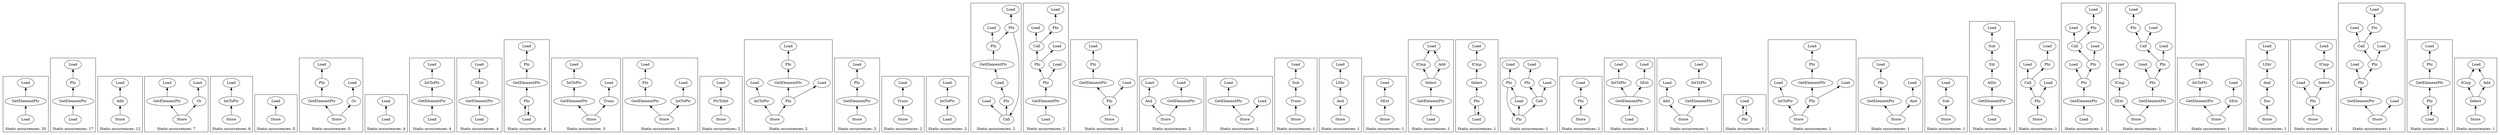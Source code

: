 strict digraph {
rankdir=BT
subgraph {
"0_106" [label="GetElementPtr"]
"0_106" -> { "0_105" }
"0_105" [label="Load"]
"0_107" [label="Load"]
"0_107" -> { "0_106" }
cluster=true
label=<Static occurrences: 20>
}
subgraph {
"1_169" [label="Phi"]
"1_169" -> { "1_166" }
"1_166" [label="Load"]
"1_178" [label="Load"]
"1_178" -> { "1_177" }
"1_177" [label="GetElementPtr"]
"1_177" -> { "1_169" }
cluster=true
label=<Static occurrences: 17>
}
subgraph {
"2_49" [label="Add"]
"2_49" -> { "2_48" }
"2_48" [label="Load"]
"2_50" [label="Store"]
"2_50" -> { "2_49" }
cluster=true
label=<Static occurrences: 12>
}
subgraph {
"3_129" [label="Store"]
"3_129" -> { "3_126" "3_128" }
"3_126" [label="GetElementPtr"]
"3_126" -> { "3_125" }
"3_125" [label="Load"]
"3_128" [label="Or"]
"3_128" -> { "3_127" }
"3_127" [label="Load"]
cluster=true
label=<Static occurrences: 7>
}
subgraph {
"4_483" [label="Store"]
"4_483" -> { "4_449" }
"4_449" [label="IntToPtr"]
"4_449" -> { "4_446" }
"4_446" [label="Load"]
cluster=true
label=<Static occurrences: 6>
}
subgraph {
"5_13" [label="Store"]
"5_13" -> { "5_12" }
"5_12" [label="Load"]
cluster=true
label=<Static occurrences: 5>
}
subgraph {
"6_224" [label="GetElementPtr"]
"6_224" -> { "6_204" }
"6_227" [label="Store"]
"6_227" -> { "6_224" "6_226" }
"6_226" [label="Or"]
"6_226" -> { "6_225" }
"6_225" [label="Load"]
"6_204" [label="Phi"]
"6_204" -> { "6_201" }
"6_201" [label="Load"]
cluster=true
label=<Static occurrences: 5>
}
subgraph {
"7_70" [label="Load"]
"7_70" -> { "7_68" }
"7_68" [label="Load"]
cluster=true
label=<Static occurrences: 4>
}
subgraph {
"8_452" [label="Load"]
"8_452" -> { "8_451" }
"8_451" [label="GetElementPtr"]
"8_451" -> { "8_449" }
"8_449" [label="IntToPtr"]
"8_449" -> { "8_446" }
"8_446" [label="Load"]
cluster=true
label=<Static occurrences: 4>
}
subgraph {
"9_201" [label="Load"]
"9_201" -> { "9_200" }
"9_200" [label="GetElementPtr"]
"9_200" -> { "9_199" }
"9_199" [label="SExt"]
"9_199" -> { "9_193" }
"9_193" [label="Load"]
cluster=true
label=<Static occurrences: 4>
}
subgraph {
"10_241" [label="Load"]
"10_241" -> { "10_239" "10_239" }
"10_219" [label="GetElementPtr"]
"10_219" -> { "10_204" }
"10_204" [label="Phi"]
"10_204" -> { "10_201" }
"10_201" [label="Load"]
"10_239" [label="Phi"]
"10_239" -> { "10_219" "10_241" }
cluster=true
label=<Static occurrences: 4>
}
subgraph {
"11_486" [label="Store"]
"11_486" -> { "11_460" "11_485" }
"11_460" [label="GetElementPtr"]
"11_460" -> { "11_449" }
"11_485" [label="Trunc"]
"11_485" -> { "11_484" }
"11_484" [label="Load"]
"11_449" [label="IntToPtr"]
"11_449" -> { "11_446" }
"11_446" [label="Load"]
cluster=true
label=<Static occurrences: 3>
}
subgraph {
"12_472" [label="Phi"]
"12_472" -> { "12_469" }
"12_469" [label="Load"]
"12_491" [label="Store"]
"12_491" -> { "12_487" "12_449" }
"12_449" [label="IntToPtr"]
"12_449" -> { "12_446" }
"12_446" [label="Load"]
"12_487" [label="GetElementPtr"]
"12_487" -> { "12_472" }
cluster=true
label=<Static occurrences: 3>
}
subgraph {
"13_457" [label="PtrToInt"]
"13_457" -> { "13_456" }
"13_456" [label="Load"]
"13_458" [label="Store"]
"13_458" -> { "13_457" }
cluster=true
label=<Static occurrences: 2>
}
subgraph {
"14_487" [label="GetElementPtr"]
"14_487" -> { "14_472" }
"14_472" [label="Phi"]
"14_472" -> { "14_469" }
"14_469" [label="Load"]
"14_512" [label="Store"]
"14_512" -> { "14_449" "14_507" "14_507" }
"14_449" [label="IntToPtr"]
"14_449" -> { "14_446" }
"14_446" [label="Load"]
"14_507" [label="Phi"]
"14_507" -> { "14_487" "14_509" }
"14_509" [label="Load"]
cluster=true
label=<Static occurrences: 2>
}
subgraph {
"15_204" [label="Phi"]
"15_204" -> { "15_201" }
"15_201" [label="Load"]
"15_223" [label="Store"]
"15_223" -> { "15_219" }
"15_219" [label="GetElementPtr"]
"15_219" -> { "15_204" }
cluster=true
label=<Static occurrences: 2>
}
subgraph {
"16_218" [label="Store"]
"16_218" -> { "16_217" }
"16_217" [label="Trunc"]
"16_217" -> { "16_216" }
"16_216" [label="Load"]
cluster=true
label=<Static occurrences: 2>
}
subgraph {
"17_456" [label="Load"]
"17_456" -> { "17_449" }
"17_449" [label="IntToPtr"]
"17_449" -> { "17_446" }
"17_446" [label="Load"]
cluster=true
label=<Static occurrences: 2>
}
subgraph {
"18_108" [label="Call"]
"18_108" -> { "18_107" "18_76" }
"18_107" [label="Load"]
"18_76" [label="Phi"]
"18_76" -> { "18_68" }
"18_68" [label="Load"]
"18_68" -> { "18_67" "18_67" "18_67" "18_67" }
"18_67" [label="GetElementPtr"]
"18_67" -> { "18_62" "18_62" "18_62" "18_62" }
"18_62" [label="Phi"]
"18_62" -> { "18_59" "18_120" "18_120" "18_120" }
"18_59" [label="Load"]
"18_120" [label="Phi"]
"18_120" -> { "18_108" "18_108" "18_118" }
"18_118" [label="Load"]
cluster=true
label=<Static occurrences: 2>
}
subgraph {
"19_108" [label="Call"]
"19_108" -> { "19_107" "19_76" }
"19_107" [label="Load"]
"19_64" [label="GetElementPtr"]
"19_64" -> { "19_62" "19_62" "19_62" "19_62" }
"19_76" [label="Phi"]
"19_76" -> { "19_68" }
"19_68" [label="Load"]
"19_120" [label="Phi"]
"19_120" -> { "19_108" "19_108" "19_118" }
"19_118" [label="Load"]
"19_65" [label="Load"]
"19_65" -> { "19_64" "19_64" "19_64" "19_64" }
"19_62" [label="Phi"]
"19_62" -> { "19_59" "19_120" "19_120" "19_120" }
"19_59" [label="Load"]
cluster=true
label=<Static occurrences: 2>
}
subgraph {
"20_219" [label="GetElementPtr"]
"20_219" -> { "20_204" }
"20_244" [label="Store"]
"20_244" -> { "20_239" "20_239" }
"20_204" [label="Phi"]
"20_204" -> { "20_201" }
"20_201" [label="Load"]
"20_239" [label="Phi"]
"20_239" -> { "20_219" "20_241" }
"20_241" [label="Load"]
cluster=true
label=<Static occurrences: 2>
}
subgraph {
"21_298" [label="And"]
"21_298" -> { "21_297" }
"21_297" [label="Load"]
"21_296" [label="GetElementPtr"]
"21_296" -> { "21_287" }
"21_287" [label="Load"]
"21_299" [label="Store"]
"21_299" -> { "21_298" "21_296" }
cluster=true
label=<Static occurrences: 2>
}
subgraph {
"22_112" [label="GetElementPtr"]
"22_112" -> { "22_111" }
"22_111" [label="Load"]
"22_113" [label="Store"]
"22_113" -> { "22_112" "22_110" }
"22_110" [label="Load"]
cluster=true
label=<Static occurrences: 2>
}
subgraph {
"23_346" [label="Sub"]
"23_346" -> { "23_345" }
"23_345" [label="Load"]
"23_350" [label="Store"]
"23_350" -> { "23_348" }
"23_348" [label="Trunc"]
"23_348" -> { "23_346" }
cluster=true
label=<Static occurrences: 1>
}
subgraph {
"24_283" [label="Store"]
"24_283" -> { "24_281" }
"24_281" [label="And"]
"24_281" -> { "24_280" }
"24_280" [label="LShr"]
"24_280" -> { "24_277" }
"24_277" [label="Load"]
cluster=true
label=<Static occurrences: 1>
}
subgraph {
"25_81" [label="Store"]
"25_81" -> { "25_80" }
"25_80" [label="SExt"]
"25_80" -> { "25_79" }
"25_79" [label="Load"]
cluster=true
label=<Static occurrences: 1>
}
subgraph {
"26_359" [label="ICmp"]
"26_359" -> { "26_357" }
"26_357" [label="Load"]
"26_362" [label="GetElementPtr"]
"26_362" -> { "26_360" "26_360" }
"26_360" [label="Select"]
"26_360" -> { "26_358" "26_359" }
"26_358" [label="Add"]
"26_358" -> { "26_357" }
"26_357" [label="Load"]
"26_363" [label="Load"]
"26_363" -> { "26_362" "26_362" }
cluster=true
label=<Static occurrences: 1>
}
subgraph {
"27_441" [label="Load"]
"27_441" -> { "27_439" "27_439" }
"27_439" [label="Phi"]
"27_439" -> { "27_441" "27_434" }
"27_434" [label="Select"]
"27_434" -> { "27_433" }
"27_433" [label="ICmp"]
"27_433" -> { "27_432" }
"27_432" [label="Load"]
cluster=true
label=<Static occurrences: 1>
}
subgraph {
"28_76" [label="Phi"]
"28_76" -> { "28_68" }
"28_68" [label="Load"]
"28_118" [label="Load"]
"28_118" -> { "28_62" "28_62" "28_62" "28_62" }
"28_120" [label="Phi"]
"28_120" -> { "28_108" "28_108" "28_118" }
"28_62" [label="Phi"]
"28_62" -> { "28_59" "28_120" "28_120" "28_120" }
"28_59" [label="Load"]
"28_108" [label="Call"]
"28_108" -> { "28_107" "28_76" }
"28_107" [label="Load"]
cluster=true
label=<Static occurrences: 1>
}
subgraph {
"29_254" [label="Phi"]
"29_254" -> { "29_256" }
"29_256" [label="Load"]
"29_259" [label="Store"]
"29_259" -> { "29_254" }
cluster=true
label=<Static occurrences: 1>
}
subgraph {
"30_526" [label="Load"]
"30_526" -> { "30_525" "30_525" }
"30_525" [label="GetElementPtr"]
"30_525" -> { "30_449" "30_524" }
"30_449" [label="IntToPtr"]
"30_449" -> { "30_446" }
"30_446" [label="Load"]
"30_524" [label="SExt"]
"30_524" -> { "30_452" }
"30_452" [label="Load"]
cluster=true
label=<Static occurrences: 1>
}
subgraph {
"31_530" [label="Add"]
"31_530" -> { "31_452" }
"31_452" [label="Load"]
"31_451" [label="GetElementPtr"]
"31_451" -> { "31_449" }
"31_531" [label="Store"]
"31_531" -> { "31_530" "31_451" }
"31_449" [label="IntToPtr"]
"31_449" -> { "31_446" }
"31_446" [label="Load"]
cluster=true
label=<Static occurrences: 1>
}
subgraph {
"32_254" [label="Phi"]
"32_254" -> { "32_256" }
"32_256" [label="Load"]
"32_256" -> { "32_254" }
cluster=true
label=<Static occurrences: 1>
}
subgraph {
"33_560" [label="GetElementPtr"]
"33_560" -> { "33_545" }
"33_519" [label="IntToPtr"]
"33_519" -> { "33_516" }
"33_516" [label="Load"]
"33_585" [label="Store"]
"33_585" -> { "33_519" "33_580" "33_580" }
"33_545" [label="Phi"]
"33_545" -> { "33_542" }
"33_542" [label="Load"]
"33_580" [label="Phi"]
"33_580" -> { "33_560" "33_582" }
"33_582" [label="Load"]
cluster=true
label=<Static occurrences: 1>
}
subgraph {
"34_169" [label="Phi"]
"34_169" -> { "34_166" }
"34_166" [label="Load"]
"34_177" [label="GetElementPtr"]
"34_177" -> { "34_169" }
"34_179" [label="And"]
"34_179" -> { "34_178" }
"34_178" [label="Load"]
"34_180" [label="Store"]
"34_180" -> { "34_179" "34_177" }
cluster=true
label=<Static occurrences: 1>
}
subgraph {
"35_346" [label="Sub"]
"35_346" -> { "35_345" }
"35_345" [label="Load"]
"35_347" [label="Store"]
"35_347" -> { "35_346" }
cluster=true
label=<Static occurrences: 1>
}
subgraph {
"36_377" [label="AShr"]
"36_377" -> { "36_376" }
"36_378" [label="GetElementPtr"]
"36_378" -> { "36_377" }
"36_346" [label="Sub"]
"36_346" -> { "36_345" }
"36_345" [label="Load"]
"36_379" [label="Load"]
"36_379" -> { "36_378" }
"36_376" [label="Shl"]
"36_376" -> { "36_346" }
cluster=true
label=<Static occurrences: 1>
}
subgraph {
"37_121" [label="Store"]
"37_121" -> { "37_120" "37_120" "37_120" }
"37_120" [label="Phi"]
"37_120" -> { "37_108" "37_108" "37_118" }
"37_118" [label="Load"]
"37_108" [label="Call"]
"37_108" -> { "37_107" "37_76" }
"37_107" [label="Load"]
"37_76" [label="Phi"]
"37_76" -> { "37_68" }
"37_68" [label="Load"]
cluster=true
label=<Static occurrences: 1>
}
subgraph {
"38_108" [label="Call"]
"38_108" -> { "38_107" "38_76" }
"38_107" [label="Load"]
"38_82" [label="GetElementPtr"]
"38_82" -> { "38_62" "38_62" "38_62" "38_62" }
"38_76" [label="Phi"]
"38_76" -> { "38_68" }
"38_68" [label="Load"]
"38_83" [label="Load"]
"38_83" -> { "38_82" "38_82" "38_82" "38_82" }
"38_62" [label="Phi"]
"38_62" -> { "38_59" "38_120" "38_120" "38_120" }
"38_59" [label="Load"]
"38_120" [label="Phi"]
"38_120" -> { "38_108" "38_108" "38_118" }
"38_118" [label="Load"]
cluster=true
label=<Static occurrences: 1>
}
subgraph {
"39_73" [label="ZExt"]
"39_73" -> { "39_72" }
"39_62" [label="Phi"]
"39_62" -> { "39_59" "39_120" "39_120" "39_120" }
"39_59" [label="Load"]
"39_76" [label="Phi"]
"39_76" -> { "39_68" }
"39_68" [label="Load"]
"39_64" [label="GetElementPtr"]
"39_64" -> { "39_62" "39_62" "39_62" "39_62" }
"39_72" [label="ICmp"]
"39_72" -> { "39_70" }
"39_70" [label="Load"]
"39_108" [label="Call"]
"39_108" -> { "39_107" "39_76" }
"39_107" [label="Load"]
"39_120" [label="Phi"]
"39_120" -> { "39_108" "39_108" "39_118" }
"39_118" [label="Load"]
"39_74" [label="Store"]
"39_74" -> { "39_64" "39_64" "39_64" "39_64" "39_73" }
cluster=true
label=<Static occurrences: 1>
}
subgraph {
"40_529" [label="Store"]
"40_529" -> { "40_528" "40_527" }
"40_519" [label="IntToPtr"]
"40_519" -> { "40_516" }
"40_516" [label="Load"]
"40_528" [label="GetElementPtr"]
"40_528" -> { "40_519" }
"40_527" [label="SExt"]
"40_527" -> { "40_526" }
"40_526" [label="Load"]
cluster=true
label=<Static occurrences: 1>
}
subgraph {
"41_308" [label="Xor"]
"41_308" -> { "41_281" }
"41_309" [label="Store"]
"41_309" -> { "41_308" }
"41_281" [label="And"]
"41_281" -> { "41_280" }
"41_280" [label="LShr"]
"41_280" -> { "41_277" }
"41_277" [label="Load"]
cluster=true
label=<Static occurrences: 1>
}
subgraph {
"42_439" [label="Phi"]
"42_439" -> { "42_441" "42_434" }
"42_441" [label="Load"]
"42_434" [label="Select"]
"42_434" -> { "42_433" }
"42_444" [label="Store"]
"42_444" -> { "42_439" "42_439" }
"42_433" [label="ICmp"]
"42_433" -> { "42_432" }
"42_432" [label="Load"]
cluster=true
label=<Static occurrences: 1>
}
subgraph {
"43_108" [label="Call"]
"43_108" -> { "43_107" "43_76" }
"43_107" [label="Load"]
"43_76" [label="Phi"]
"43_76" -> { "43_68" }
"43_68" [label="Load"]
"43_71" [label="Store"]
"43_71" -> { "43_67" "43_67" "43_67" "43_67" "43_70" }
"43_70" [label="Load"]
"43_67" [label="GetElementPtr"]
"43_67" -> { "43_62" "43_62" "43_62" "43_62" }
"43_62" [label="Phi"]
"43_62" -> { "43_59" "43_120" "43_120" "43_120" }
"43_59" [label="Load"]
"43_120" [label="Phi"]
"43_120" -> { "43_108" "43_108" "43_118" }
"43_118" [label="Load"]
cluster=true
label=<Static occurrences: 1>
}
subgraph {
"44_582" [label="Load"]
"44_582" -> { "44_580" "44_580" }
"44_560" [label="GetElementPtr"]
"44_560" -> { "44_545" }
"44_545" [label="Phi"]
"44_545" -> { "44_542" }
"44_542" [label="Load"]
"44_580" [label="Phi"]
"44_580" -> { "44_560" "44_582" }
cluster=true
label=<Static occurrences: 1>
}
subgraph {
"45_359" [label="ICmp"]
"45_359" -> { "45_357" }
"45_357" [label="Load"]
"45_360" [label="Select"]
"45_360" -> { "45_358" "45_359" }
"45_361" [label="Store"]
"45_361" -> { "45_360" "45_360" }
"45_358" [label="Add"]
"45_358" -> { "45_357" }
"45_357" [label="Load"]
cluster=true
label=<Static occurrences: 1>
}
}
